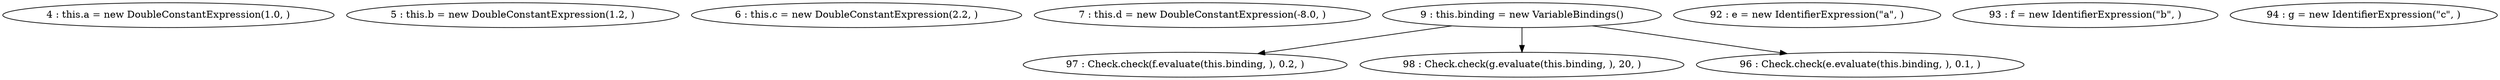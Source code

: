 digraph G {
"4 : this.a = new DoubleConstantExpression(1.0, )"
"5 : this.b = new DoubleConstantExpression(1.2, )"
"6 : this.c = new DoubleConstantExpression(2.2, )"
"7 : this.d = new DoubleConstantExpression(-8.0, )"
"9 : this.binding = new VariableBindings()"
"9 : this.binding = new VariableBindings()" -> "97 : Check.check(f.evaluate(this.binding, ), 0.2, )"
"9 : this.binding = new VariableBindings()" -> "98 : Check.check(g.evaluate(this.binding, ), 20, )"
"9 : this.binding = new VariableBindings()" -> "96 : Check.check(e.evaluate(this.binding, ), 0.1, )"
"92 : e = new IdentifierExpression(\"a\", )"
"93 : f = new IdentifierExpression(\"b\", )"
"94 : g = new IdentifierExpression(\"c\", )"
"96 : Check.check(e.evaluate(this.binding, ), 0.1, )"
"97 : Check.check(f.evaluate(this.binding, ), 0.2, )"
"98 : Check.check(g.evaluate(this.binding, ), 20, )"
}